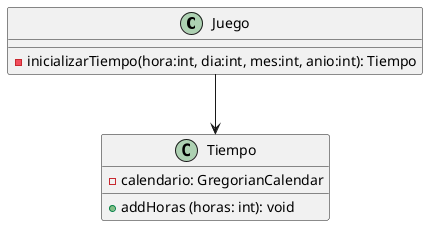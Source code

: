 @startuml

class Juego{
    - inicializarTiempo(hora:int, dia:int, mes:int, anio:int): Tiempo
}

class Tiempo{
    - calendario: GregorianCalendar

    + addHoras (horas: int): void
}

Juego -down-> Tiempo

@enduml